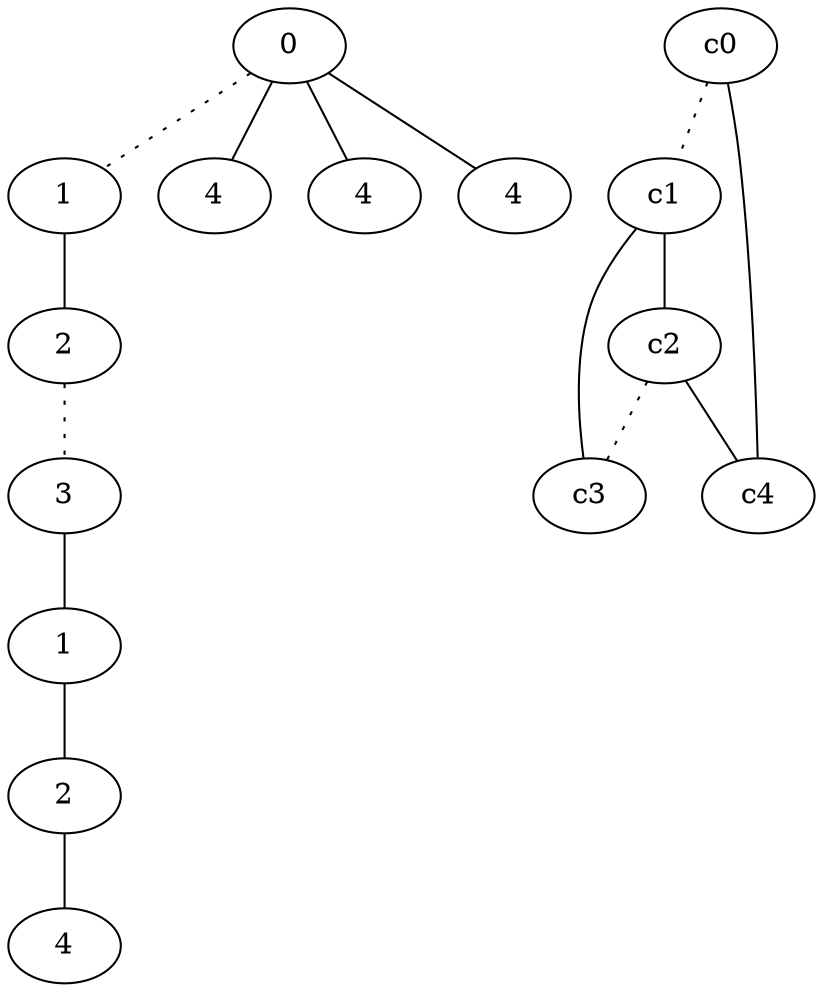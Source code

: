 graph {
a0[label=0];
a1[label=1];
a2[label=2];
a3[label=3];
a4[label=1];
a5[label=2];
a6[label=4];
a7[label=4];
a8[label=4];
a9[label=4];
a0 -- a1 [style=dotted];
a0 -- a7;
a0 -- a8;
a0 -- a9;
a1 -- a2;
a2 -- a3 [style=dotted];
a3 -- a4;
a4 -- a5;
a5 -- a6;
c0 -- c1 [style=dotted];
c0 -- c4;
c1 -- c2;
c1 -- c3;
c2 -- c3 [style=dotted];
c2 -- c4;
}
